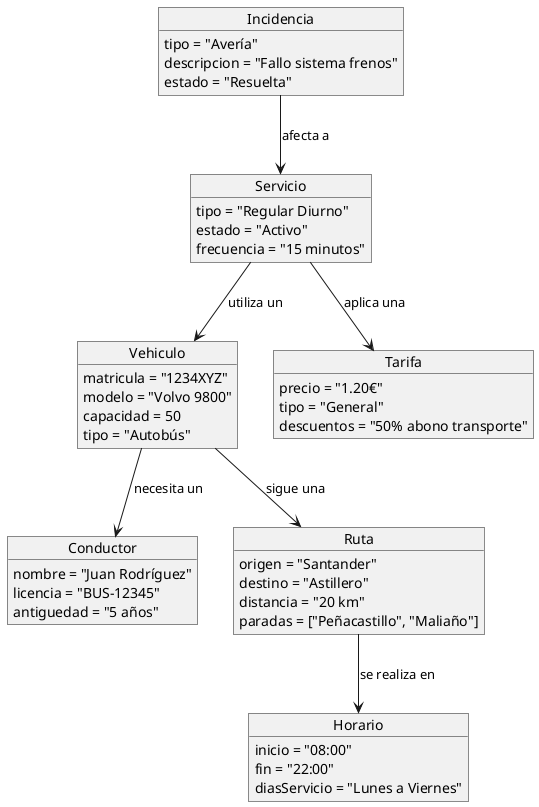 @startuml
hide empty description
object Vehiculo {
    matricula = "1234XYZ"
    modelo = "Volvo 9800"
    capacidad = 50
    tipo = "Autobús"
}

object Conductor {
    nombre = "Juan Rodríguez"
    licencia = "BUS-12345"
    antiguedad = "5 años"
}

object Ruta {
    origen = "Santander"
    destino = "Astillero"
    distancia = "20 km"
    paradas = ["Peñacastillo", "Maliaño"]
}

object Horario {
    inicio = "08:00"
    fin = "22:00"
    diasServicio = "Lunes a Viernes"
}

object Servicio {
    tipo = "Regular Diurno"
    estado = "Activo"
    frecuencia = "15 minutos"
}

object Tarifa {
    precio = "1.20€"
    tipo = "General"
    descuentos = "50% abono transporte"
}

object Incidencia {
    tipo = "Avería"
    descripcion = "Fallo sistema frenos"
    estado = "Resuelta"
}

Vehiculo --> Ruta : sigue una
Ruta --> Horario : se realiza en
Servicio --> Tarifa : aplica una
Incidencia --> Servicio : afecta a
Servicio --> Vehiculo : utiliza un
Vehiculo --> Conductor : necesita un

@enduml
